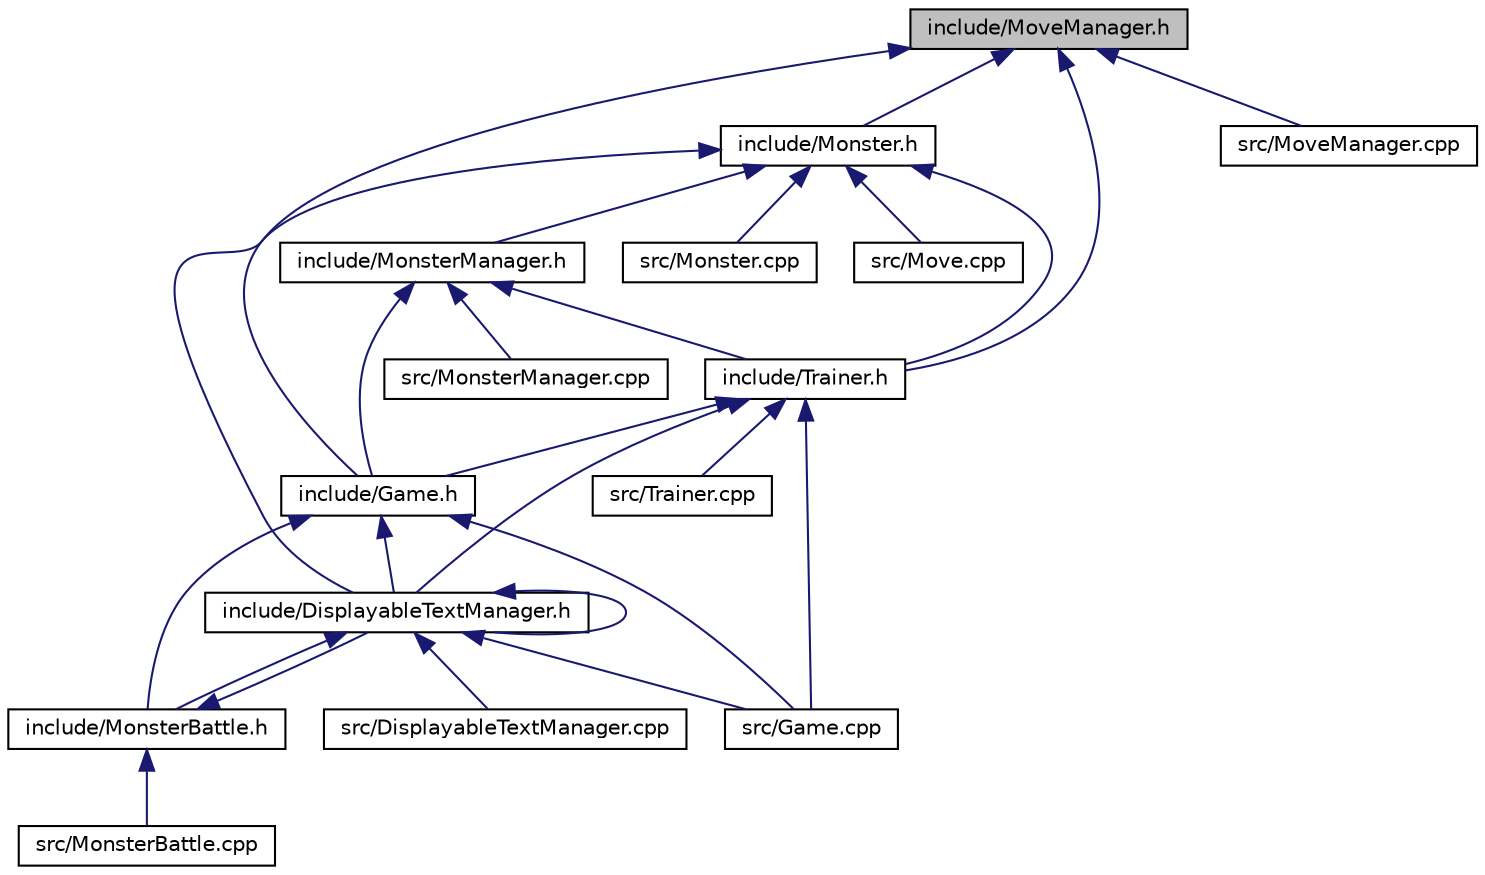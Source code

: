 digraph "include/MoveManager.h"
{
  edge [fontname="Helvetica",fontsize="10",labelfontname="Helvetica",labelfontsize="10"];
  node [fontname="Helvetica",fontsize="10",shape=record];
  Node16 [label="include/MoveManager.h",height=0.2,width=0.4,color="black", fillcolor="grey75", style="filled", fontcolor="black"];
  Node16 -> Node17 [dir="back",color="midnightblue",fontsize="10",style="solid"];
  Node17 [label="include/Monster.h",height=0.2,width=0.4,color="black", fillcolor="white", style="filled",URL="$Monster_8h.html"];
  Node17 -> Node18 [dir="back",color="midnightblue",fontsize="10",style="solid"];
  Node18 [label="include/DisplayableTextManager.h",height=0.2,width=0.4,color="black", fillcolor="white", style="filled",URL="$DisplayableTextManager_8h.html"];
  Node18 -> Node18 [dir="back",color="midnightblue",fontsize="10",style="solid"];
  Node18 -> Node19 [dir="back",color="midnightblue",fontsize="10",style="solid"];
  Node19 [label="include/MonsterBattle.h",height=0.2,width=0.4,color="black", fillcolor="white", style="filled",URL="$MonsterBattle_8h.html"];
  Node19 -> Node18 [dir="back",color="midnightblue",fontsize="10",style="solid"];
  Node19 -> Node20 [dir="back",color="midnightblue",fontsize="10",style="solid"];
  Node20 [label="src/MonsterBattle.cpp",height=0.2,width=0.4,color="black", fillcolor="white", style="filled",URL="$MonsterBattle_8cpp.html"];
  Node18 -> Node21 [dir="back",color="midnightblue",fontsize="10",style="solid"];
  Node21 [label="src/DisplayableTextManager.cpp",height=0.2,width=0.4,color="black", fillcolor="white", style="filled",URL="$DisplayableTextManager_8cpp.html"];
  Node18 -> Node22 [dir="back",color="midnightblue",fontsize="10",style="solid"];
  Node22 [label="src/Game.cpp",height=0.2,width=0.4,color="black", fillcolor="white", style="filled",URL="$Game_8cpp.html"];
  Node17 -> Node23 [dir="back",color="midnightblue",fontsize="10",style="solid"];
  Node23 [label="include/MonsterManager.h",height=0.2,width=0.4,color="black", fillcolor="white", style="filled",URL="$MonsterManager_8h.html"];
  Node23 -> Node24 [dir="back",color="midnightblue",fontsize="10",style="solid"];
  Node24 [label="include/Game.h",height=0.2,width=0.4,color="black", fillcolor="white", style="filled",URL="$Game_8h.html"];
  Node24 -> Node19 [dir="back",color="midnightblue",fontsize="10",style="solid"];
  Node24 -> Node18 [dir="back",color="midnightblue",fontsize="10",style="solid"];
  Node24 -> Node22 [dir="back",color="midnightblue",fontsize="10",style="solid"];
  Node23 -> Node25 [dir="back",color="midnightblue",fontsize="10",style="solid"];
  Node25 [label="include/Trainer.h",height=0.2,width=0.4,color="black", fillcolor="white", style="filled",URL="$Trainer_8h.html"];
  Node25 -> Node24 [dir="back",color="midnightblue",fontsize="10",style="solid"];
  Node25 -> Node18 [dir="back",color="midnightblue",fontsize="10",style="solid"];
  Node25 -> Node22 [dir="back",color="midnightblue",fontsize="10",style="solid"];
  Node25 -> Node26 [dir="back",color="midnightblue",fontsize="10",style="solid"];
  Node26 [label="src/Trainer.cpp",height=0.2,width=0.4,color="black", fillcolor="white", style="filled",URL="$Trainer_8cpp.html"];
  Node23 -> Node27 [dir="back",color="midnightblue",fontsize="10",style="solid"];
  Node27 [label="src/MonsterManager.cpp",height=0.2,width=0.4,color="black", fillcolor="white", style="filled",URL="$MonsterManager_8cpp.html"];
  Node17 -> Node25 [dir="back",color="midnightblue",fontsize="10",style="solid"];
  Node17 -> Node28 [dir="back",color="midnightblue",fontsize="10",style="solid"];
  Node28 [label="src/Monster.cpp",height=0.2,width=0.4,color="black", fillcolor="white", style="filled",URL="$Monster_8cpp.html"];
  Node17 -> Node29 [dir="back",color="midnightblue",fontsize="10",style="solid"];
  Node29 [label="src/Move.cpp",height=0.2,width=0.4,color="black", fillcolor="white", style="filled",URL="$Move_8cpp.html"];
  Node16 -> Node24 [dir="back",color="midnightblue",fontsize="10",style="solid"];
  Node16 -> Node25 [dir="back",color="midnightblue",fontsize="10",style="solid"];
  Node16 -> Node30 [dir="back",color="midnightblue",fontsize="10",style="solid"];
  Node30 [label="src/MoveManager.cpp",height=0.2,width=0.4,color="black", fillcolor="white", style="filled",URL="$MoveManager_8cpp.html"];
}

